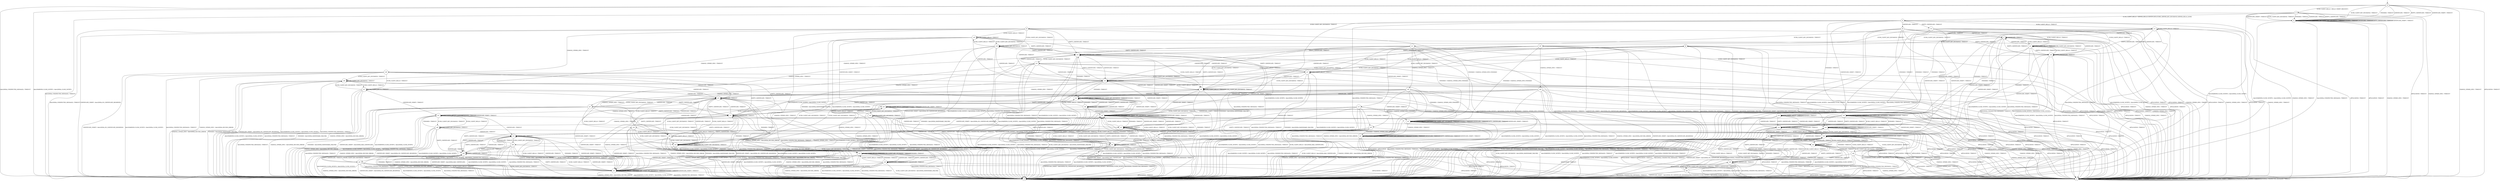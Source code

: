 digraph g {

	s0 [shape="circle" label="s0"];
	s1 [shape="circle" label="s1"];
	s2 [shape="circle" label="s2"];
	s3 [shape="circle" label="s3"];
	s4 [shape="circle" label="s4"];
	s5 [shape="circle" label="s5"];
	s6 [shape="circle" label="s6"];
	s7 [shape="circle" label="s7"];
	s8 [shape="circle" label="s8"];
	s9 [shape="circle" label="s9"];
	s10 [shape="circle" label="s10"];
	s11 [shape="circle" label="s11"];
	s12 [shape="circle" label="s12"];
	s13 [shape="circle" label="s13"];
	s14 [shape="circle" label="s14"];
	s15 [shape="circle" label="s15"];
	s16 [shape="circle" label="s16"];
	s17 [shape="circle" label="s17"];
	s18 [shape="circle" label="s18"];
	s19 [shape="circle" label="s19"];
	s20 [shape="circle" label="s20"];
	s21 [shape="circle" label="s21"];
	s22 [shape="circle" label="s22"];
	s23 [shape="circle" label="s23"];
	s24 [shape="circle" label="s24"];
	s25 [shape="circle" label="s25"];
	s26 [shape="circle" label="s26"];
	s27 [shape="circle" label="s27"];
	s28 [shape="circle" label="s28"];
	s29 [shape="circle" label="s29"];
	s30 [shape="circle" label="s30"];
	s31 [shape="circle" label="s31"];
	s32 [shape="circle" label="s32"];
	s33 [shape="circle" label="s33"];
	s34 [shape="circle" label="s34"];
	s35 [shape="circle" label="s35"];
	s36 [shape="circle" label="s36"];
	s37 [shape="circle" label="s37"];
	s38 [shape="circle" label="s38"];
	s39 [shape="circle" label="s39"];
	s40 [shape="circle" label="s40"];
	s41 [shape="circle" label="s41"];
	s42 [shape="circle" label="s42"];
	s43 [shape="circle" label="s43"];
	s44 [shape="circle" label="s44"];
	s45 [shape="circle" label="s45"];
	s46 [shape="circle" label="s46"];
	s47 [shape="circle" label="s47"];
	s48 [shape="circle" label="s48"];
	s49 [shape="circle" label="s49"];
	s50 [shape="circle" label="s50"];
	s51 [shape="circle" label="s51"];
	s52 [shape="circle" label="s52"];
	s53 [shape="circle" label="s53"];
	s54 [shape="circle" label="s54"];
	s55 [shape="circle" label="s55"];
	s56 [shape="circle" label="s56"];
	s57 [shape="circle" label="s57"];
	s58 [shape="circle" label="s58"];
	s59 [shape="circle" label="s59"];
	s60 [shape="circle" label="s60"];
	s61 [shape="circle" label="s61"];
	s62 [shape="circle" label="s62"];
	s63 [shape="circle" label="s63"];
	s64 [shape="circle" label="s64"];
	s65 [shape="circle" label="s65"];
	s0 -> s2 [label="ECDH_CLIENT_HELLO / HELLO_VERIFY_REQUEST+"];
	s0 -> s4 [label="ECDH_CLIENT_KEY_EXCHANGE / TIMEOUT"];
	s0 -> s1 [label="CHANGE_CIPHER_SPEC / TIMEOUT"];
	s0 -> s4 [label="FINISHED / TIMEOUT"];
	s0 -> s1 [label="APPLICATION / TIMEOUT"];
	s0 -> s4 [label="CERTIFICATE / TIMEOUT"];
	s0 -> s4 [label="EMPTY_CERTIFICATE / TIMEOUT"];
	s0 -> s4 [label="CERTIFICATE_VERIFY / TIMEOUT"];
	s0 -> s3 [label="Alert(WARNING,CLOSE_NOTIFY) / Alert(FATAL,CLOSE_NOTIFY)"];
	s0 -> s3 [label="Alert(FATAL,UNEXPECTED_MESSAGE) / TIMEOUT"];
	s1 -> s1 [label="ECDH_CLIENT_HELLO / TIMEOUT"];
	s1 -> s1 [label="ECDH_CLIENT_KEY_EXCHANGE / TIMEOUT"];
	s1 -> s1 [label="CHANGE_CIPHER_SPEC / TIMEOUT"];
	s1 -> s1 [label="FINISHED / TIMEOUT"];
	s1 -> s1 [label="APPLICATION / TIMEOUT"];
	s1 -> s1 [label="CERTIFICATE / TIMEOUT"];
	s1 -> s1 [label="EMPTY_CERTIFICATE / TIMEOUT"];
	s1 -> s1 [label="CERTIFICATE_VERIFY / TIMEOUT"];
	s1 -> s1 [label="Alert(WARNING,CLOSE_NOTIFY) / TIMEOUT"];
	s1 -> s1 [label="Alert(FATAL,UNEXPECTED_MESSAGE) / TIMEOUT"];
	s2 -> s5 [label="ECDH_CLIENT_HELLO / SERVER_HELLO,CERTIFICATE,ECDHE_SERVER_KEY_EXCHANGE,SERVER_HELLO_DONE"];
	s2 -> s4 [label="ECDH_CLIENT_KEY_EXCHANGE / TIMEOUT"];
	s2 -> s1 [label="CHANGE_CIPHER_SPEC / TIMEOUT"];
	s2 -> s4 [label="FINISHED / TIMEOUT"];
	s2 -> s1 [label="APPLICATION / TIMEOUT"];
	s2 -> s4 [label="CERTIFICATE / TIMEOUT"];
	s2 -> s4 [label="EMPTY_CERTIFICATE / TIMEOUT"];
	s2 -> s4 [label="CERTIFICATE_VERIFY / TIMEOUT"];
	s2 -> s3 [label="Alert(WARNING,CLOSE_NOTIFY) / Alert(FATAL,CLOSE_NOTIFY)"];
	s2 -> s3 [label="Alert(FATAL,UNEXPECTED_MESSAGE) / TIMEOUT"];
	s3 -> s3 [label="ECDH_CLIENT_HELLO / SOCKET_CLOSED"];
	s3 -> s3 [label="ECDH_CLIENT_KEY_EXCHANGE / SOCKET_CLOSED"];
	s3 -> s3 [label="CHANGE_CIPHER_SPEC / SOCKET_CLOSED"];
	s3 -> s3 [label="FINISHED / SOCKET_CLOSED"];
	s3 -> s3 [label="APPLICATION / SOCKET_CLOSED"];
	s3 -> s3 [label="CERTIFICATE / SOCKET_CLOSED"];
	s3 -> s3 [label="EMPTY_CERTIFICATE / SOCKET_CLOSED"];
	s3 -> s3 [label="CERTIFICATE_VERIFY / SOCKET_CLOSED"];
	s3 -> s3 [label="Alert(WARNING,CLOSE_NOTIFY) / SOCKET_CLOSED"];
	s3 -> s3 [label="Alert(FATAL,UNEXPECTED_MESSAGE) / SOCKET_CLOSED"];
	s4 -> s4 [label="ECDH_CLIENT_HELLO / TIMEOUT"];
	s4 -> s4 [label="ECDH_CLIENT_KEY_EXCHANGE / TIMEOUT"];
	s4 -> s1 [label="CHANGE_CIPHER_SPEC / TIMEOUT"];
	s4 -> s4 [label="FINISHED / TIMEOUT"];
	s4 -> s1 [label="APPLICATION / TIMEOUT"];
	s4 -> s4 [label="CERTIFICATE / TIMEOUT"];
	s4 -> s4 [label="EMPTY_CERTIFICATE / TIMEOUT"];
	s4 -> s4 [label="CERTIFICATE_VERIFY / TIMEOUT"];
	s4 -> s3 [label="Alert(WARNING,CLOSE_NOTIFY) / Alert(FATAL,CLOSE_NOTIFY)"];
	s4 -> s3 [label="Alert(FATAL,UNEXPECTED_MESSAGE) / TIMEOUT"];
	s5 -> s17 [label="ECDH_CLIENT_HELLO / TIMEOUT"];
	s5 -> s9 [label="ECDH_CLIENT_KEY_EXCHANGE / TIMEOUT"];
	s5 -> s1 [label="CHANGE_CIPHER_SPEC / TIMEOUT"];
	s5 -> s10 [label="FINISHED / TIMEOUT"];
	s5 -> s1 [label="APPLICATION / TIMEOUT"];
	s5 -> s6 [label="CERTIFICATE / TIMEOUT"];
	s5 -> s14 [label="EMPTY_CERTIFICATE / TIMEOUT"];
	s5 -> s43 [label="CERTIFICATE_VERIFY / TIMEOUT"];
	s5 -> s3 [label="Alert(WARNING,CLOSE_NOTIFY) / Alert(FATAL,CLOSE_NOTIFY)"];
	s5 -> s3 [label="Alert(FATAL,UNEXPECTED_MESSAGE) / TIMEOUT"];
	s6 -> s15 [label="ECDH_CLIENT_HELLO / TIMEOUT"];
	s6 -> s11 [label="ECDH_CLIENT_KEY_EXCHANGE / TIMEOUT"];
	s6 -> s1 [label="CHANGE_CIPHER_SPEC / TIMEOUT"];
	s6 -> s16 [label="FINISHED / TIMEOUT"];
	s6 -> s1 [label="APPLICATION / TIMEOUT"];
	s6 -> s7 [label="CERTIFICATE / TIMEOUT"];
	s6 -> s26 [label="EMPTY_CERTIFICATE / TIMEOUT"];
	s6 -> s53 [label="CERTIFICATE_VERIFY / TIMEOUT"];
	s6 -> s3 [label="Alert(WARNING,CLOSE_NOTIFY) / Alert(FATAL,CLOSE_NOTIFY)"];
	s6 -> s3 [label="Alert(FATAL,UNEXPECTED_MESSAGE) / TIMEOUT"];
	s7 -> s15 [label="ECDH_CLIENT_HELLO / TIMEOUT"];
	s7 -> s8 [label="ECDH_CLIENT_KEY_EXCHANGE / TIMEOUT"];
	s7 -> s1 [label="CHANGE_CIPHER_SPEC / TIMEOUT"];
	s7 -> s16 [label="FINISHED / TIMEOUT"];
	s7 -> s1 [label="APPLICATION / TIMEOUT"];
	s7 -> s7 [label="CERTIFICATE / TIMEOUT"];
	s7 -> s26 [label="EMPTY_CERTIFICATE / TIMEOUT"];
	s7 -> s53 [label="CERTIFICATE_VERIFY / TIMEOUT"];
	s7 -> s3 [label="Alert(WARNING,CLOSE_NOTIFY) / Alert(FATAL,CLOSE_NOTIFY)"];
	s7 -> s3 [label="Alert(FATAL,UNEXPECTED_MESSAGE) / TIMEOUT"];
	s8 -> s57 [label="ECDH_CLIENT_HELLO / TIMEOUT"];
	s8 -> s30 [label="ECDH_CLIENT_KEY_EXCHANGE / TIMEOUT"];
	s8 -> s47 [label="CHANGE_CIPHER_SPEC / TIMEOUT"];
	s8 -> s3 [label="FINISHED / Alert(FATAL,HANDSHAKE_FAILURE)"];
	s8 -> s1 [label="APPLICATION / TIMEOUT"];
	s8 -> s24 [label="CERTIFICATE / TIMEOUT"];
	s8 -> s20 [label="EMPTY_CERTIFICATE / TIMEOUT"];
	s8 -> s3 [label="CERTIFICATE_VERIFY / Alert(FATAL,BAD_CERTIFICATE)"];
	s8 -> s3 [label="Alert(WARNING,CLOSE_NOTIFY) / Alert(FATAL,CLOSE_NOTIFY)"];
	s8 -> s3 [label="Alert(FATAL,UNEXPECTED_MESSAGE) / TIMEOUT"];
	s9 -> s18 [label="ECDH_CLIENT_HELLO / TIMEOUT"];
	s9 -> s19 [label="ECDH_CLIENT_KEY_EXCHANGE / TIMEOUT"];
	s9 -> s58 [label="CHANGE_CIPHER_SPEC / TIMEOUT"];
	s9 -> s13 [label="FINISHED / CHANGE_CIPHER_SPEC,FINISHED"];
	s9 -> s1 [label="APPLICATION / TIMEOUT"];
	s9 -> s24 [label="CERTIFICATE / TIMEOUT"];
	s9 -> s20 [label="EMPTY_CERTIFICATE / TIMEOUT"];
	s9 -> s3 [label="CERTIFICATE_VERIFY / Alert(FATAL,NO_CERTIFICATE_RESERVED)"];
	s9 -> s3 [label="Alert(WARNING,CLOSE_NOTIFY) / Alert(FATAL,CLOSE_NOTIFY)"];
	s9 -> s3 [label="Alert(FATAL,UNEXPECTED_MESSAGE) / TIMEOUT"];
	s10 -> s10 [label="ECDH_CLIENT_HELLO / TIMEOUT"];
	s10 -> s3 [label="ECDH_CLIENT_KEY_EXCHANGE / Alert(FATAL,HANDSHAKE_FAILURE)"];
	s10 -> s1 [label="CHANGE_CIPHER_SPEC / TIMEOUT"];
	s10 -> s10 [label="FINISHED / TIMEOUT"];
	s10 -> s1 [label="APPLICATION / TIMEOUT"];
	s10 -> s54 [label="CERTIFICATE / TIMEOUT"];
	s10 -> s54 [label="EMPTY_CERTIFICATE / TIMEOUT"];
	s10 -> s43 [label="CERTIFICATE_VERIFY / TIMEOUT"];
	s10 -> s3 [label="Alert(WARNING,CLOSE_NOTIFY) / Alert(FATAL,CLOSE_NOTIFY)"];
	s10 -> s3 [label="Alert(FATAL,UNEXPECTED_MESSAGE) / TIMEOUT"];
	s11 -> s57 [label="ECDH_CLIENT_HELLO / TIMEOUT"];
	s11 -> s30 [label="ECDH_CLIENT_KEY_EXCHANGE / TIMEOUT"];
	s11 -> s36 [label="CHANGE_CIPHER_SPEC / TIMEOUT"];
	s11 -> s13 [label="FINISHED / CHANGE_CIPHER_SPEC,FINISHED"];
	s11 -> s1 [label="APPLICATION / TIMEOUT"];
	s11 -> s24 [label="CERTIFICATE / TIMEOUT"];
	s11 -> s20 [label="EMPTY_CERTIFICATE / TIMEOUT"];
	s11 -> s12 [label="CERTIFICATE_VERIFY / TIMEOUT"];
	s11 -> s3 [label="Alert(WARNING,CLOSE_NOTIFY) / Alert(FATAL,CLOSE_NOTIFY)"];
	s11 -> s3 [label="Alert(FATAL,UNEXPECTED_MESSAGE) / TIMEOUT"];
	s12 -> s3 [label="ECDH_CLIENT_HELLO / Alert(FATAL,BAD_CERTIFICATE)"];
	s12 -> s35 [label="ECDH_CLIENT_KEY_EXCHANGE / TIMEOUT"];
	s12 -> s50 [label="CHANGE_CIPHER_SPEC / TIMEOUT"];
	s12 -> s13 [label="FINISHED / CHANGE_CIPHER_SPEC,FINISHED"];
	s12 -> s1 [label="APPLICATION / TIMEOUT"];
	s12 -> s21 [label="CERTIFICATE / TIMEOUT"];
	s12 -> s41 [label="EMPTY_CERTIFICATE / TIMEOUT"];
	s12 -> s35 [label="CERTIFICATE_VERIFY / TIMEOUT"];
	s12 -> s3 [label="Alert(WARNING,CLOSE_NOTIFY) / Alert(FATAL,CLOSE_NOTIFY)"];
	s12 -> s3 [label="Alert(FATAL,UNEXPECTED_MESSAGE) / TIMEOUT"];
	s13 -> s13 [label="ECDH_CLIENT_HELLO / TIMEOUT"];
	s13 -> s13 [label="ECDH_CLIENT_KEY_EXCHANGE / TIMEOUT"];
	s13 -> s42 [label="CHANGE_CIPHER_SPEC / TIMEOUT"];
	s13 -> s13 [label="FINISHED / TIMEOUT"];
	s13 -> s3 [label="APPLICATION / APPLICATION"];
	s13 -> s13 [label="CERTIFICATE / TIMEOUT"];
	s13 -> s13 [label="EMPTY_CERTIFICATE / TIMEOUT"];
	s13 -> s13 [label="CERTIFICATE_VERIFY / TIMEOUT"];
	s13 -> s3 [label="Alert(WARNING,CLOSE_NOTIFY) / Alert(FATAL,CLOSE_NOTIFY)"];
	s13 -> s3 [label="Alert(FATAL,UNEXPECTED_MESSAGE) / TIMEOUT"];
	s14 -> s15 [label="ECDH_CLIENT_HELLO / TIMEOUT"];
	s14 -> s63 [label="ECDH_CLIENT_KEY_EXCHANGE / TIMEOUT"];
	s14 -> s1 [label="CHANGE_CIPHER_SPEC / TIMEOUT"];
	s14 -> s16 [label="FINISHED / TIMEOUT"];
	s14 -> s1 [label="APPLICATION / TIMEOUT"];
	s14 -> s7 [label="CERTIFICATE / TIMEOUT"];
	s14 -> s26 [label="EMPTY_CERTIFICATE / TIMEOUT"];
	s14 -> s53 [label="CERTIFICATE_VERIFY / TIMEOUT"];
	s14 -> s3 [label="Alert(WARNING,CLOSE_NOTIFY) / Alert(FATAL,CLOSE_NOTIFY)"];
	s14 -> s3 [label="Alert(FATAL,UNEXPECTED_MESSAGE) / TIMEOUT"];
	s15 -> s15 [label="ECDH_CLIENT_HELLO / TIMEOUT"];
	s15 -> s15 [label="ECDH_CLIENT_KEY_EXCHANGE / TIMEOUT"];
	s15 -> s1 [label="CHANGE_CIPHER_SPEC / TIMEOUT"];
	s15 -> s16 [label="FINISHED / TIMEOUT"];
	s15 -> s1 [label="APPLICATION / TIMEOUT"];
	s15 -> s7 [label="CERTIFICATE / TIMEOUT"];
	s15 -> s26 [label="EMPTY_CERTIFICATE / TIMEOUT"];
	s15 -> s53 [label="CERTIFICATE_VERIFY / TIMEOUT"];
	s15 -> s3 [label="Alert(WARNING,CLOSE_NOTIFY) / Alert(FATAL,CLOSE_NOTIFY)"];
	s15 -> s3 [label="Alert(FATAL,UNEXPECTED_MESSAGE) / TIMEOUT"];
	s16 -> s16 [label="ECDH_CLIENT_HELLO / TIMEOUT"];
	s16 -> s16 [label="ECDH_CLIENT_KEY_EXCHANGE / TIMEOUT"];
	s16 -> s1 [label="CHANGE_CIPHER_SPEC / TIMEOUT"];
	s16 -> s16 [label="FINISHED / TIMEOUT"];
	s16 -> s1 [label="APPLICATION / TIMEOUT"];
	s16 -> s54 [label="CERTIFICATE / TIMEOUT"];
	s16 -> s54 [label="EMPTY_CERTIFICATE / TIMEOUT"];
	s16 -> s53 [label="CERTIFICATE_VERIFY / TIMEOUT"];
	s16 -> s3 [label="Alert(WARNING,CLOSE_NOTIFY) / Alert(FATAL,CLOSE_NOTIFY)"];
	s16 -> s3 [label="Alert(FATAL,UNEXPECTED_MESSAGE) / TIMEOUT"];
	s17 -> s17 [label="ECDH_CLIENT_HELLO / TIMEOUT"];
	s17 -> s19 [label="ECDH_CLIENT_KEY_EXCHANGE / TIMEOUT"];
	s17 -> s1 [label="CHANGE_CIPHER_SPEC / TIMEOUT"];
	s17 -> s10 [label="FINISHED / TIMEOUT"];
	s17 -> s1 [label="APPLICATION / TIMEOUT"];
	s17 -> s7 [label="CERTIFICATE / TIMEOUT"];
	s17 -> s26 [label="EMPTY_CERTIFICATE / TIMEOUT"];
	s17 -> s43 [label="CERTIFICATE_VERIFY / TIMEOUT"];
	s17 -> s3 [label="Alert(WARNING,CLOSE_NOTIFY) / Alert(FATAL,CLOSE_NOTIFY)"];
	s17 -> s3 [label="Alert(FATAL,UNEXPECTED_MESSAGE) / TIMEOUT"];
	s18 -> s18 [label="ECDH_CLIENT_HELLO / TIMEOUT"];
	s18 -> s19 [label="ECDH_CLIENT_KEY_EXCHANGE / TIMEOUT"];
	s18 -> s37 [label="CHANGE_CIPHER_SPEC / TIMEOUT"];
	s18 -> s3 [label="FINISHED / Alert(FATAL,HANDSHAKE_FAILURE)"];
	s18 -> s1 [label="APPLICATION / TIMEOUT"];
	s18 -> s24 [label="CERTIFICATE / TIMEOUT"];
	s18 -> s20 [label="EMPTY_CERTIFICATE / TIMEOUT"];
	s18 -> s33 [label="CERTIFICATE_VERIFY / TIMEOUT"];
	s18 -> s3 [label="Alert(WARNING,CLOSE_NOTIFY) / Alert(FATAL,CLOSE_NOTIFY)"];
	s18 -> s3 [label="Alert(FATAL,UNEXPECTED_MESSAGE) / TIMEOUT"];
	s19 -> s18 [label="ECDH_CLIENT_HELLO / TIMEOUT"];
	s19 -> s19 [label="ECDH_CLIENT_KEY_EXCHANGE / TIMEOUT"];
	s19 -> s40 [label="CHANGE_CIPHER_SPEC / TIMEOUT"];
	s19 -> s3 [label="FINISHED / Alert(FATAL,HANDSHAKE_FAILURE)"];
	s19 -> s1 [label="APPLICATION / TIMEOUT"];
	s19 -> s24 [label="CERTIFICATE / TIMEOUT"];
	s19 -> s20 [label="EMPTY_CERTIFICATE / TIMEOUT"];
	s19 -> s3 [label="CERTIFICATE_VERIFY / Alert(FATAL,NO_CERTIFICATE_RESERVED)"];
	s19 -> s3 [label="Alert(WARNING,CLOSE_NOTIFY) / Alert(FATAL,CLOSE_NOTIFY)"];
	s19 -> s3 [label="Alert(FATAL,UNEXPECTED_MESSAGE) / TIMEOUT"];
	s20 -> s30 [label="ECDH_CLIENT_HELLO / TIMEOUT"];
	s20 -> s55 [label="ECDH_CLIENT_KEY_EXCHANGE / TIMEOUT"];
	s20 -> s27 [label="CHANGE_CIPHER_SPEC / TIMEOUT"];
	s20 -> s31 [label="FINISHED / TIMEOUT"];
	s20 -> s1 [label="APPLICATION / TIMEOUT"];
	s20 -> s24 [label="CERTIFICATE / TIMEOUT"];
	s20 -> s20 [label="EMPTY_CERTIFICATE / TIMEOUT"];
	s20 -> s35 [label="CERTIFICATE_VERIFY / TIMEOUT"];
	s20 -> s3 [label="Alert(WARNING,CLOSE_NOTIFY) / Alert(FATAL,CLOSE_NOTIFY)"];
	s20 -> s3 [label="Alert(FATAL,UNEXPECTED_MESSAGE) / TIMEOUT"];
	s21 -> s35 [label="ECDH_CLIENT_HELLO / TIMEOUT"];
	s21 -> s23 [label="ECDH_CLIENT_KEY_EXCHANGE / TIMEOUT"];
	s21 -> s22 [label="CHANGE_CIPHER_SPEC / TIMEOUT"];
	s21 -> s35 [label="FINISHED / TIMEOUT"];
	s21 -> s1 [label="APPLICATION / TIMEOUT"];
	s21 -> s21 [label="CERTIFICATE / TIMEOUT"];
	s21 -> s41 [label="EMPTY_CERTIFICATE / TIMEOUT"];
	s21 -> s35 [label="CERTIFICATE_VERIFY / TIMEOUT"];
	s21 -> s3 [label="Alert(WARNING,CLOSE_NOTIFY) / Alert(FATAL,CLOSE_NOTIFY)"];
	s21 -> s3 [label="Alert(FATAL,UNEXPECTED_MESSAGE) / TIMEOUT"];
	s22 -> s51 [label="ECDH_CLIENT_HELLO / TIMEOUT"];
	s22 -> s49 [label="ECDH_CLIENT_KEY_EXCHANGE / TIMEOUT"];
	s22 -> s3 [label="CHANGE_CIPHER_SPEC / Alert(FATAL,DECODE_ERROR)"];
	s22 -> s51 [label="FINISHED / TIMEOUT"];
	s22 -> s1 [label="APPLICATION / TIMEOUT"];
	s22 -> s22 [label="CERTIFICATE / TIMEOUT"];
	s22 -> s60 [label="EMPTY_CERTIFICATE / TIMEOUT"];
	s22 -> s51 [label="CERTIFICATE_VERIFY / TIMEOUT"];
	s22 -> s3 [label="Alert(WARNING,CLOSE_NOTIFY) / Alert(FATAL,CLOSE_NOTIFY)"];
	s22 -> s3 [label="Alert(FATAL,UNEXPECTED_MESSAGE) / TIMEOUT"];
	s23 -> s35 [label="ECDH_CLIENT_HELLO / TIMEOUT"];
	s23 -> s35 [label="ECDH_CLIENT_KEY_EXCHANGE / TIMEOUT"];
	s23 -> s49 [label="CHANGE_CIPHER_SPEC / TIMEOUT"];
	s23 -> s35 [label="FINISHED / TIMEOUT"];
	s23 -> s1 [label="APPLICATION / TIMEOUT"];
	s23 -> s21 [label="CERTIFICATE / TIMEOUT"];
	s23 -> s41 [label="EMPTY_CERTIFICATE / TIMEOUT"];
	s23 -> s3 [label="CERTIFICATE_VERIFY / Alert(FATAL,BAD_CERTIFICATE)"];
	s23 -> s3 [label="Alert(WARNING,CLOSE_NOTIFY) / Alert(FATAL,CLOSE_NOTIFY)"];
	s23 -> s3 [label="Alert(FATAL,UNEXPECTED_MESSAGE) / TIMEOUT"];
	s24 -> s30 [label="ECDH_CLIENT_HELLO / TIMEOUT"];
	s24 -> s8 [label="ECDH_CLIENT_KEY_EXCHANGE / TIMEOUT"];
	s24 -> s25 [label="CHANGE_CIPHER_SPEC / TIMEOUT"];
	s24 -> s31 [label="FINISHED / TIMEOUT"];
	s24 -> s1 [label="APPLICATION / TIMEOUT"];
	s24 -> s24 [label="CERTIFICATE / TIMEOUT"];
	s24 -> s20 [label="EMPTY_CERTIFICATE / TIMEOUT"];
	s24 -> s35 [label="CERTIFICATE_VERIFY / TIMEOUT"];
	s24 -> s3 [label="Alert(WARNING,CLOSE_NOTIFY) / Alert(FATAL,CLOSE_NOTIFY)"];
	s24 -> s3 [label="Alert(FATAL,UNEXPECTED_MESSAGE) / TIMEOUT"];
	s25 -> s28 [label="ECDH_CLIENT_HELLO / TIMEOUT"];
	s25 -> s47 [label="ECDH_CLIENT_KEY_EXCHANGE / TIMEOUT"];
	s25 -> s3 [label="CHANGE_CIPHER_SPEC / Alert(FATAL,DECODE_ERROR)"];
	s25 -> s32 [label="FINISHED / TIMEOUT"];
	s25 -> s1 [label="APPLICATION / TIMEOUT"];
	s25 -> s25 [label="CERTIFICATE / TIMEOUT"];
	s25 -> s27 [label="EMPTY_CERTIFICATE / TIMEOUT"];
	s25 -> s51 [label="CERTIFICATE_VERIFY / TIMEOUT"];
	s25 -> s3 [label="Alert(WARNING,CLOSE_NOTIFY) / Alert(FATAL,CLOSE_NOTIFY)"];
	s25 -> s3 [label="Alert(FATAL,UNEXPECTED_MESSAGE) / TIMEOUT"];
	s26 -> s15 [label="ECDH_CLIENT_HELLO / TIMEOUT"];
	s26 -> s55 [label="ECDH_CLIENT_KEY_EXCHANGE / TIMEOUT"];
	s26 -> s1 [label="CHANGE_CIPHER_SPEC / TIMEOUT"];
	s26 -> s16 [label="FINISHED / TIMEOUT"];
	s26 -> s1 [label="APPLICATION / TIMEOUT"];
	s26 -> s7 [label="CERTIFICATE / TIMEOUT"];
	s26 -> s26 [label="EMPTY_CERTIFICATE / TIMEOUT"];
	s26 -> s53 [label="CERTIFICATE_VERIFY / TIMEOUT"];
	s26 -> s3 [label="Alert(WARNING,CLOSE_NOTIFY) / Alert(FATAL,CLOSE_NOTIFY)"];
	s26 -> s3 [label="Alert(FATAL,UNEXPECTED_MESSAGE) / TIMEOUT"];
	s27 -> s28 [label="ECDH_CLIENT_HELLO / TIMEOUT"];
	s27 -> s29 [label="ECDH_CLIENT_KEY_EXCHANGE / TIMEOUT"];
	s27 -> s3 [label="CHANGE_CIPHER_SPEC / Alert(FATAL,DECODE_ERROR)"];
	s27 -> s32 [label="FINISHED / TIMEOUT"];
	s27 -> s1 [label="APPLICATION / TIMEOUT"];
	s27 -> s25 [label="CERTIFICATE / TIMEOUT"];
	s27 -> s27 [label="EMPTY_CERTIFICATE / TIMEOUT"];
	s27 -> s51 [label="CERTIFICATE_VERIFY / TIMEOUT"];
	s27 -> s3 [label="Alert(WARNING,CLOSE_NOTIFY) / Alert(FATAL,CLOSE_NOTIFY)"];
	s27 -> s3 [label="Alert(FATAL,UNEXPECTED_MESSAGE) / TIMEOUT"];
	s28 -> s28 [label="ECDH_CLIENT_HELLO / TIMEOUT"];
	s28 -> s28 [label="ECDH_CLIENT_KEY_EXCHANGE / TIMEOUT"];
	s28 -> s3 [label="CHANGE_CIPHER_SPEC / Alert(FATAL,DECODE_ERROR)"];
	s28 -> s32 [label="FINISHED / TIMEOUT"];
	s28 -> s1 [label="APPLICATION / TIMEOUT"];
	s28 -> s25 [label="CERTIFICATE / TIMEOUT"];
	s28 -> s27 [label="EMPTY_CERTIFICATE / TIMEOUT"];
	s28 -> s51 [label="CERTIFICATE_VERIFY / TIMEOUT"];
	s28 -> s3 [label="Alert(WARNING,CLOSE_NOTIFY) / Alert(FATAL,CLOSE_NOTIFY)"];
	s28 -> s3 [label="Alert(FATAL,UNEXPECTED_MESSAGE) / TIMEOUT"];
	s29 -> s62 [label="ECDH_CLIENT_HELLO / TIMEOUT"];
	s29 -> s28 [label="ECDH_CLIENT_KEY_EXCHANGE / TIMEOUT"];
	s29 -> s3 [label="CHANGE_CIPHER_SPEC / Alert(FATAL,DECODE_ERROR)"];
	s29 -> s3 [label="FINISHED / Alert(FATAL,HANDSHAKE_FAILURE)"];
	s29 -> s1 [label="APPLICATION / TIMEOUT"];
	s29 -> s25 [label="CERTIFICATE / TIMEOUT"];
	s29 -> s27 [label="EMPTY_CERTIFICATE / TIMEOUT"];
	s29 -> s3 [label="CERTIFICATE_VERIFY / Alert(FATAL,NO_CERTIFICATE_RESERVED)"];
	s29 -> s3 [label="Alert(WARNING,CLOSE_NOTIFY) / Alert(FATAL,CLOSE_NOTIFY)"];
	s29 -> s3 [label="Alert(FATAL,UNEXPECTED_MESSAGE) / TIMEOUT"];
	s30 -> s30 [label="ECDH_CLIENT_HELLO / TIMEOUT"];
	s30 -> s30 [label="ECDH_CLIENT_KEY_EXCHANGE / TIMEOUT"];
	s30 -> s28 [label="CHANGE_CIPHER_SPEC / TIMEOUT"];
	s30 -> s31 [label="FINISHED / TIMEOUT"];
	s30 -> s1 [label="APPLICATION / TIMEOUT"];
	s30 -> s24 [label="CERTIFICATE / TIMEOUT"];
	s30 -> s20 [label="EMPTY_CERTIFICATE / TIMEOUT"];
	s30 -> s35 [label="CERTIFICATE_VERIFY / TIMEOUT"];
	s30 -> s3 [label="Alert(WARNING,CLOSE_NOTIFY) / Alert(FATAL,CLOSE_NOTIFY)"];
	s30 -> s3 [label="Alert(FATAL,UNEXPECTED_MESSAGE) / TIMEOUT"];
	s31 -> s31 [label="ECDH_CLIENT_HELLO / TIMEOUT"];
	s31 -> s31 [label="ECDH_CLIENT_KEY_EXCHANGE / TIMEOUT"];
	s31 -> s32 [label="CHANGE_CIPHER_SPEC / TIMEOUT"];
	s31 -> s31 [label="FINISHED / TIMEOUT"];
	s31 -> s1 [label="APPLICATION / TIMEOUT"];
	s31 -> s38 [label="CERTIFICATE / TIMEOUT"];
	s31 -> s38 [label="EMPTY_CERTIFICATE / TIMEOUT"];
	s31 -> s35 [label="CERTIFICATE_VERIFY / TIMEOUT"];
	s31 -> s3 [label="Alert(WARNING,CLOSE_NOTIFY) / Alert(FATAL,CLOSE_NOTIFY)"];
	s31 -> s3 [label="Alert(FATAL,UNEXPECTED_MESSAGE) / TIMEOUT"];
	s32 -> s32 [label="ECDH_CLIENT_HELLO / TIMEOUT"];
	s32 -> s32 [label="ECDH_CLIENT_KEY_EXCHANGE / TIMEOUT"];
	s32 -> s3 [label="CHANGE_CIPHER_SPEC / Alert(FATAL,DECODE_ERROR)"];
	s32 -> s32 [label="FINISHED / TIMEOUT"];
	s32 -> s1 [label="APPLICATION / TIMEOUT"];
	s32 -> s39 [label="CERTIFICATE / TIMEOUT"];
	s32 -> s39 [label="EMPTY_CERTIFICATE / TIMEOUT"];
	s32 -> s51 [label="CERTIFICATE_VERIFY / TIMEOUT"];
	s32 -> s3 [label="Alert(WARNING,CLOSE_NOTIFY) / Alert(FATAL,CLOSE_NOTIFY)"];
	s32 -> s3 [label="Alert(FATAL,UNEXPECTED_MESSAGE) / TIMEOUT"];
	s33 -> s33 [label="ECDH_CLIENT_HELLO / TIMEOUT"];
	s33 -> s34 [label="ECDH_CLIENT_KEY_EXCHANGE / TIMEOUT"];
	s33 -> s52 [label="CHANGE_CIPHER_SPEC / TIMEOUT"];
	s33 -> s33 [label="FINISHED / TIMEOUT"];
	s33 -> s1 [label="APPLICATION / TIMEOUT"];
	s33 -> s21 [label="CERTIFICATE / TIMEOUT"];
	s33 -> s41 [label="EMPTY_CERTIFICATE / TIMEOUT"];
	s33 -> s33 [label="CERTIFICATE_VERIFY / TIMEOUT"];
	s33 -> s3 [label="Alert(WARNING,CLOSE_NOTIFY) / Alert(FATAL,CLOSE_NOTIFY)"];
	s33 -> s3 [label="Alert(FATAL,UNEXPECTED_MESSAGE) / TIMEOUT"];
	s34 -> s33 [label="ECDH_CLIENT_HELLO / TIMEOUT"];
	s34 -> s34 [label="ECDH_CLIENT_KEY_EXCHANGE / TIMEOUT"];
	s34 -> s48 [label="CHANGE_CIPHER_SPEC / TIMEOUT"];
	s34 -> s33 [label="FINISHED / TIMEOUT"];
	s34 -> s1 [label="APPLICATION / TIMEOUT"];
	s34 -> s21 [label="CERTIFICATE / TIMEOUT"];
	s34 -> s41 [label="EMPTY_CERTIFICATE / TIMEOUT"];
	s34 -> s3 [label="CERTIFICATE_VERIFY / Alert(FATAL,NO_CERTIFICATE_RESERVED)"];
	s34 -> s3 [label="Alert(WARNING,CLOSE_NOTIFY) / Alert(FATAL,CLOSE_NOTIFY)"];
	s34 -> s3 [label="Alert(FATAL,UNEXPECTED_MESSAGE) / TIMEOUT"];
	s35 -> s35 [label="ECDH_CLIENT_HELLO / TIMEOUT"];
	s35 -> s35 [label="ECDH_CLIENT_KEY_EXCHANGE / TIMEOUT"];
	s35 -> s51 [label="CHANGE_CIPHER_SPEC / TIMEOUT"];
	s35 -> s35 [label="FINISHED / TIMEOUT"];
	s35 -> s1 [label="APPLICATION / TIMEOUT"];
	s35 -> s21 [label="CERTIFICATE / TIMEOUT"];
	s35 -> s41 [label="EMPTY_CERTIFICATE / TIMEOUT"];
	s35 -> s35 [label="CERTIFICATE_VERIFY / TIMEOUT"];
	s35 -> s3 [label="Alert(WARNING,CLOSE_NOTIFY) / Alert(FATAL,CLOSE_NOTIFY)"];
	s35 -> s3 [label="Alert(FATAL,UNEXPECTED_MESSAGE) / TIMEOUT"];
	s36 -> s62 [label="ECDH_CLIENT_HELLO / TIMEOUT"];
	s36 -> s28 [label="ECDH_CLIENT_KEY_EXCHANGE / TIMEOUT"];
	s36 -> s3 [label="CHANGE_CIPHER_SPEC / Alert(FATAL,DECODE_ERROR)"];
	s36 -> s42 [label="FINISHED / CHANGE_CIPHER_SPEC,FINISHED"];
	s36 -> s1 [label="APPLICATION / TIMEOUT"];
	s36 -> s25 [label="CERTIFICATE / TIMEOUT"];
	s36 -> s27 [label="EMPTY_CERTIFICATE / TIMEOUT"];
	s36 -> s50 [label="CERTIFICATE_VERIFY / TIMEOUT"];
	s36 -> s3 [label="Alert(WARNING,CLOSE_NOTIFY) / Alert(FATAL,CLOSE_NOTIFY)"];
	s36 -> s3 [label="Alert(FATAL,UNEXPECTED_MESSAGE) / TIMEOUT"];
	s37 -> s37 [label="ECDH_CLIENT_HELLO / TIMEOUT"];
	s37 -> s40 [label="ECDH_CLIENT_KEY_EXCHANGE / TIMEOUT"];
	s37 -> s3 [label="CHANGE_CIPHER_SPEC / Alert(FATAL,DECODE_ERROR)"];
	s37 -> s3 [label="FINISHED / Alert(FATAL,HANDSHAKE_FAILURE)"];
	s37 -> s1 [label="APPLICATION / TIMEOUT"];
	s37 -> s25 [label="CERTIFICATE / TIMEOUT"];
	s37 -> s27 [label="EMPTY_CERTIFICATE / TIMEOUT"];
	s37 -> s52 [label="CERTIFICATE_VERIFY / TIMEOUT"];
	s37 -> s3 [label="Alert(WARNING,CLOSE_NOTIFY) / Alert(FATAL,CLOSE_NOTIFY)"];
	s37 -> s3 [label="Alert(FATAL,UNEXPECTED_MESSAGE) / TIMEOUT"];
	s38 -> s31 [label="ECDH_CLIENT_HELLO / TIMEOUT"];
	s38 -> s3 [label="ECDH_CLIENT_KEY_EXCHANGE / Alert(FATAL,HANDSHAKE_FAILURE)"];
	s38 -> s39 [label="CHANGE_CIPHER_SPEC / TIMEOUT"];
	s38 -> s31 [label="FINISHED / TIMEOUT"];
	s38 -> s1 [label="APPLICATION / TIMEOUT"];
	s38 -> s38 [label="CERTIFICATE / TIMEOUT"];
	s38 -> s38 [label="EMPTY_CERTIFICATE / TIMEOUT"];
	s38 -> s35 [label="CERTIFICATE_VERIFY / TIMEOUT"];
	s38 -> s3 [label="Alert(WARNING,CLOSE_NOTIFY) / Alert(FATAL,CLOSE_NOTIFY)"];
	s38 -> s3 [label="Alert(FATAL,UNEXPECTED_MESSAGE) / TIMEOUT"];
	s39 -> s32 [label="ECDH_CLIENT_HELLO / TIMEOUT"];
	s39 -> s3 [label="ECDH_CLIENT_KEY_EXCHANGE / Alert(FATAL,HANDSHAKE_FAILURE)"];
	s39 -> s3 [label="CHANGE_CIPHER_SPEC / Alert(FATAL,DECODE_ERROR)"];
	s39 -> s32 [label="FINISHED / TIMEOUT"];
	s39 -> s1 [label="APPLICATION / TIMEOUT"];
	s39 -> s39 [label="CERTIFICATE / TIMEOUT"];
	s39 -> s39 [label="EMPTY_CERTIFICATE / TIMEOUT"];
	s39 -> s51 [label="CERTIFICATE_VERIFY / TIMEOUT"];
	s39 -> s3 [label="Alert(WARNING,CLOSE_NOTIFY) / Alert(FATAL,CLOSE_NOTIFY)"];
	s39 -> s3 [label="Alert(FATAL,UNEXPECTED_MESSAGE) / TIMEOUT"];
	s40 -> s37 [label="ECDH_CLIENT_HELLO / TIMEOUT"];
	s40 -> s40 [label="ECDH_CLIENT_KEY_EXCHANGE / TIMEOUT"];
	s40 -> s3 [label="CHANGE_CIPHER_SPEC / Alert(FATAL,DECODE_ERROR)"];
	s40 -> s3 [label="FINISHED / Alert(FATAL,HANDSHAKE_FAILURE)"];
	s40 -> s1 [label="APPLICATION / TIMEOUT"];
	s40 -> s25 [label="CERTIFICATE / TIMEOUT"];
	s40 -> s27 [label="EMPTY_CERTIFICATE / TIMEOUT"];
	s40 -> s3 [label="CERTIFICATE_VERIFY / Alert(FATAL,NO_CERTIFICATE_RESERVED)"];
	s40 -> s3 [label="Alert(WARNING,CLOSE_NOTIFY) / Alert(FATAL,CLOSE_NOTIFY)"];
	s40 -> s3 [label="Alert(FATAL,UNEXPECTED_MESSAGE) / TIMEOUT"];
	s41 -> s35 [label="ECDH_CLIENT_HELLO / TIMEOUT"];
	s41 -> s59 [label="ECDH_CLIENT_KEY_EXCHANGE / TIMEOUT"];
	s41 -> s60 [label="CHANGE_CIPHER_SPEC / TIMEOUT"];
	s41 -> s35 [label="FINISHED / TIMEOUT"];
	s41 -> s1 [label="APPLICATION / TIMEOUT"];
	s41 -> s21 [label="CERTIFICATE / TIMEOUT"];
	s41 -> s41 [label="EMPTY_CERTIFICATE / TIMEOUT"];
	s41 -> s35 [label="CERTIFICATE_VERIFY / TIMEOUT"];
	s41 -> s3 [label="Alert(WARNING,CLOSE_NOTIFY) / Alert(FATAL,CLOSE_NOTIFY)"];
	s41 -> s3 [label="Alert(FATAL,UNEXPECTED_MESSAGE) / TIMEOUT"];
	s42 -> s42 [label="ECDH_CLIENT_HELLO / TIMEOUT"];
	s42 -> s42 [label="ECDH_CLIENT_KEY_EXCHANGE / TIMEOUT"];
	s42 -> s3 [label="CHANGE_CIPHER_SPEC / Alert(FATAL,DECODE_ERROR)"];
	s42 -> s42 [label="FINISHED / TIMEOUT"];
	s42 -> s3 [label="APPLICATION / APPLICATION"];
	s42 -> s42 [label="CERTIFICATE / TIMEOUT"];
	s42 -> s42 [label="EMPTY_CERTIFICATE / TIMEOUT"];
	s42 -> s42 [label="CERTIFICATE_VERIFY / TIMEOUT"];
	s42 -> s3 [label="Alert(WARNING,CLOSE_NOTIFY) / Alert(FATAL,CLOSE_NOTIFY)"];
	s42 -> s3 [label="Alert(FATAL,UNEXPECTED_MESSAGE) / TIMEOUT"];
	s43 -> s43 [label="ECDH_CLIENT_HELLO / TIMEOUT"];
	s43 -> s44 [label="ECDH_CLIENT_KEY_EXCHANGE / TIMEOUT"];
	s43 -> s1 [label="CHANGE_CIPHER_SPEC / TIMEOUT"];
	s43 -> s43 [label="FINISHED / TIMEOUT"];
	s43 -> s1 [label="APPLICATION / TIMEOUT"];
	s43 -> s45 [label="CERTIFICATE / TIMEOUT"];
	s43 -> s56 [label="EMPTY_CERTIFICATE / TIMEOUT"];
	s43 -> s43 [label="CERTIFICATE_VERIFY / TIMEOUT"];
	s43 -> s3 [label="Alert(WARNING,CLOSE_NOTIFY) / Alert(FATAL,CLOSE_NOTIFY)"];
	s43 -> s3 [label="Alert(FATAL,UNEXPECTED_MESSAGE) / TIMEOUT"];
	s44 -> s43 [label="ECDH_CLIENT_HELLO / TIMEOUT"];
	s44 -> s44 [label="ECDH_CLIENT_KEY_EXCHANGE / TIMEOUT"];
	s44 -> s1 [label="CHANGE_CIPHER_SPEC / TIMEOUT"];
	s44 -> s43 [label="FINISHED / TIMEOUT"];
	s44 -> s1 [label="APPLICATION / TIMEOUT"];
	s44 -> s45 [label="CERTIFICATE / TIMEOUT"];
	s44 -> s56 [label="EMPTY_CERTIFICATE / TIMEOUT"];
	s44 -> s3 [label="CERTIFICATE_VERIFY / Alert(FATAL,NO_CERTIFICATE_RESERVED)"];
	s44 -> s3 [label="Alert(WARNING,CLOSE_NOTIFY) / Alert(FATAL,CLOSE_NOTIFY)"];
	s44 -> s3 [label="Alert(FATAL,UNEXPECTED_MESSAGE) / TIMEOUT"];
	s45 -> s53 [label="ECDH_CLIENT_HELLO / TIMEOUT"];
	s45 -> s46 [label="ECDH_CLIENT_KEY_EXCHANGE / TIMEOUT"];
	s45 -> s1 [label="CHANGE_CIPHER_SPEC / TIMEOUT"];
	s45 -> s53 [label="FINISHED / TIMEOUT"];
	s45 -> s1 [label="APPLICATION / TIMEOUT"];
	s45 -> s45 [label="CERTIFICATE / TIMEOUT"];
	s45 -> s56 [label="EMPTY_CERTIFICATE / TIMEOUT"];
	s45 -> s53 [label="CERTIFICATE_VERIFY / TIMEOUT"];
	s45 -> s3 [label="Alert(WARNING,CLOSE_NOTIFY) / Alert(FATAL,CLOSE_NOTIFY)"];
	s45 -> s3 [label="Alert(FATAL,UNEXPECTED_MESSAGE) / TIMEOUT"];
	s46 -> s53 [label="ECDH_CLIENT_HELLO / TIMEOUT"];
	s46 -> s53 [label="ECDH_CLIENT_KEY_EXCHANGE / TIMEOUT"];
	s46 -> s1 [label="CHANGE_CIPHER_SPEC / TIMEOUT"];
	s46 -> s53 [label="FINISHED / TIMEOUT"];
	s46 -> s1 [label="APPLICATION / TIMEOUT"];
	s46 -> s45 [label="CERTIFICATE / TIMEOUT"];
	s46 -> s56 [label="EMPTY_CERTIFICATE / TIMEOUT"];
	s46 -> s3 [label="CERTIFICATE_VERIFY / Alert(FATAL,BAD_CERTIFICATE)"];
	s46 -> s3 [label="Alert(WARNING,CLOSE_NOTIFY) / Alert(FATAL,CLOSE_NOTIFY)"];
	s46 -> s3 [label="Alert(FATAL,UNEXPECTED_MESSAGE) / TIMEOUT"];
	s47 -> s62 [label="ECDH_CLIENT_HELLO / TIMEOUT"];
	s47 -> s28 [label="ECDH_CLIENT_KEY_EXCHANGE / TIMEOUT"];
	s47 -> s3 [label="CHANGE_CIPHER_SPEC / Alert(FATAL,DECODE_ERROR)"];
	s47 -> s3 [label="FINISHED / Alert(FATAL,HANDSHAKE_FAILURE)"];
	s47 -> s1 [label="APPLICATION / TIMEOUT"];
	s47 -> s25 [label="CERTIFICATE / TIMEOUT"];
	s47 -> s27 [label="EMPTY_CERTIFICATE / TIMEOUT"];
	s47 -> s3 [label="CERTIFICATE_VERIFY / Alert(FATAL,BAD_CERTIFICATE)"];
	s47 -> s3 [label="Alert(WARNING,CLOSE_NOTIFY) / Alert(FATAL,CLOSE_NOTIFY)"];
	s47 -> s3 [label="Alert(FATAL,UNEXPECTED_MESSAGE) / TIMEOUT"];
	s48 -> s52 [label="ECDH_CLIENT_HELLO / TIMEOUT"];
	s48 -> s48 [label="ECDH_CLIENT_KEY_EXCHANGE / TIMEOUT"];
	s48 -> s3 [label="CHANGE_CIPHER_SPEC / Alert(FATAL,DECODE_ERROR)"];
	s48 -> s52 [label="FINISHED / TIMEOUT"];
	s48 -> s1 [label="APPLICATION / TIMEOUT"];
	s48 -> s22 [label="CERTIFICATE / TIMEOUT"];
	s48 -> s60 [label="EMPTY_CERTIFICATE / TIMEOUT"];
	s48 -> s3 [label="CERTIFICATE_VERIFY / Alert(FATAL,NO_CERTIFICATE_RESERVED)"];
	s48 -> s3 [label="Alert(WARNING,CLOSE_NOTIFY) / Alert(FATAL,CLOSE_NOTIFY)"];
	s48 -> s3 [label="Alert(FATAL,UNEXPECTED_MESSAGE) / TIMEOUT"];
	s49 -> s51 [label="ECDH_CLIENT_HELLO / TIMEOUT"];
	s49 -> s51 [label="ECDH_CLIENT_KEY_EXCHANGE / TIMEOUT"];
	s49 -> s3 [label="CHANGE_CIPHER_SPEC / Alert(FATAL,DECODE_ERROR)"];
	s49 -> s51 [label="FINISHED / TIMEOUT"];
	s49 -> s1 [label="APPLICATION / TIMEOUT"];
	s49 -> s22 [label="CERTIFICATE / TIMEOUT"];
	s49 -> s60 [label="EMPTY_CERTIFICATE / TIMEOUT"];
	s49 -> s3 [label="CERTIFICATE_VERIFY / Alert(FATAL,BAD_CERTIFICATE)"];
	s49 -> s3 [label="Alert(WARNING,CLOSE_NOTIFY) / Alert(FATAL,CLOSE_NOTIFY)"];
	s49 -> s3 [label="Alert(FATAL,UNEXPECTED_MESSAGE) / TIMEOUT"];
	s50 -> s3 [label="ECDH_CLIENT_HELLO / Alert(FATAL,BAD_CERTIFICATE)"];
	s50 -> s51 [label="ECDH_CLIENT_KEY_EXCHANGE / TIMEOUT"];
	s50 -> s3 [label="CHANGE_CIPHER_SPEC / Alert(FATAL,DECODE_ERROR)"];
	s50 -> s42 [label="FINISHED / CHANGE_CIPHER_SPEC,FINISHED"];
	s50 -> s1 [label="APPLICATION / TIMEOUT"];
	s50 -> s22 [label="CERTIFICATE / TIMEOUT"];
	s50 -> s60 [label="EMPTY_CERTIFICATE / TIMEOUT"];
	s50 -> s51 [label="CERTIFICATE_VERIFY / TIMEOUT"];
	s50 -> s3 [label="Alert(WARNING,CLOSE_NOTIFY) / Alert(FATAL,CLOSE_NOTIFY)"];
	s50 -> s3 [label="Alert(FATAL,UNEXPECTED_MESSAGE) / TIMEOUT"];
	s51 -> s51 [label="ECDH_CLIENT_HELLO / TIMEOUT"];
	s51 -> s51 [label="ECDH_CLIENT_KEY_EXCHANGE / TIMEOUT"];
	s51 -> s3 [label="CHANGE_CIPHER_SPEC / Alert(FATAL,DECODE_ERROR)"];
	s51 -> s51 [label="FINISHED / TIMEOUT"];
	s51 -> s1 [label="APPLICATION / TIMEOUT"];
	s51 -> s22 [label="CERTIFICATE / TIMEOUT"];
	s51 -> s60 [label="EMPTY_CERTIFICATE / TIMEOUT"];
	s51 -> s51 [label="CERTIFICATE_VERIFY / TIMEOUT"];
	s51 -> s3 [label="Alert(WARNING,CLOSE_NOTIFY) / Alert(FATAL,CLOSE_NOTIFY)"];
	s51 -> s3 [label="Alert(FATAL,UNEXPECTED_MESSAGE) / TIMEOUT"];
	s52 -> s52 [label="ECDH_CLIENT_HELLO / TIMEOUT"];
	s52 -> s48 [label="ECDH_CLIENT_KEY_EXCHANGE / TIMEOUT"];
	s52 -> s3 [label="CHANGE_CIPHER_SPEC / Alert(FATAL,DECODE_ERROR)"];
	s52 -> s52 [label="FINISHED / TIMEOUT"];
	s52 -> s1 [label="APPLICATION / TIMEOUT"];
	s52 -> s22 [label="CERTIFICATE / TIMEOUT"];
	s52 -> s60 [label="EMPTY_CERTIFICATE / TIMEOUT"];
	s52 -> s52 [label="CERTIFICATE_VERIFY / TIMEOUT"];
	s52 -> s3 [label="Alert(WARNING,CLOSE_NOTIFY) / Alert(FATAL,CLOSE_NOTIFY)"];
	s52 -> s3 [label="Alert(FATAL,UNEXPECTED_MESSAGE) / TIMEOUT"];
	s53 -> s53 [label="ECDH_CLIENT_HELLO / TIMEOUT"];
	s53 -> s53 [label="ECDH_CLIENT_KEY_EXCHANGE / TIMEOUT"];
	s53 -> s1 [label="CHANGE_CIPHER_SPEC / TIMEOUT"];
	s53 -> s53 [label="FINISHED / TIMEOUT"];
	s53 -> s1 [label="APPLICATION / TIMEOUT"];
	s53 -> s45 [label="CERTIFICATE / TIMEOUT"];
	s53 -> s56 [label="EMPTY_CERTIFICATE / TIMEOUT"];
	s53 -> s53 [label="CERTIFICATE_VERIFY / TIMEOUT"];
	s53 -> s3 [label="Alert(WARNING,CLOSE_NOTIFY) / Alert(FATAL,CLOSE_NOTIFY)"];
	s53 -> s3 [label="Alert(FATAL,UNEXPECTED_MESSAGE) / TIMEOUT"];
	s54 -> s16 [label="ECDH_CLIENT_HELLO / TIMEOUT"];
	s54 -> s3 [label="ECDH_CLIENT_KEY_EXCHANGE / Alert(FATAL,HANDSHAKE_FAILURE)"];
	s54 -> s1 [label="CHANGE_CIPHER_SPEC / TIMEOUT"];
	s54 -> s16 [label="FINISHED / TIMEOUT"];
	s54 -> s1 [label="APPLICATION / TIMEOUT"];
	s54 -> s54 [label="CERTIFICATE / TIMEOUT"];
	s54 -> s54 [label="EMPTY_CERTIFICATE / TIMEOUT"];
	s54 -> s53 [label="CERTIFICATE_VERIFY / TIMEOUT"];
	s54 -> s3 [label="Alert(WARNING,CLOSE_NOTIFY) / Alert(FATAL,CLOSE_NOTIFY)"];
	s54 -> s3 [label="Alert(FATAL,UNEXPECTED_MESSAGE) / TIMEOUT"];
	s55 -> s57 [label="ECDH_CLIENT_HELLO / TIMEOUT"];
	s55 -> s30 [label="ECDH_CLIENT_KEY_EXCHANGE / TIMEOUT"];
	s55 -> s29 [label="CHANGE_CIPHER_SPEC / TIMEOUT"];
	s55 -> s3 [label="FINISHED / Alert(FATAL,HANDSHAKE_FAILURE)"];
	s55 -> s1 [label="APPLICATION / TIMEOUT"];
	s55 -> s24 [label="CERTIFICATE / TIMEOUT"];
	s55 -> s20 [label="EMPTY_CERTIFICATE / TIMEOUT"];
	s55 -> s3 [label="CERTIFICATE_VERIFY / Alert(FATAL,NO_CERTIFICATE_RESERVED)"];
	s55 -> s3 [label="Alert(WARNING,CLOSE_NOTIFY) / Alert(FATAL,CLOSE_NOTIFY)"];
	s55 -> s3 [label="Alert(FATAL,UNEXPECTED_MESSAGE) / TIMEOUT"];
	s56 -> s53 [label="ECDH_CLIENT_HELLO / TIMEOUT"];
	s56 -> s65 [label="ECDH_CLIENT_KEY_EXCHANGE / TIMEOUT"];
	s56 -> s1 [label="CHANGE_CIPHER_SPEC / TIMEOUT"];
	s56 -> s53 [label="FINISHED / TIMEOUT"];
	s56 -> s1 [label="APPLICATION / TIMEOUT"];
	s56 -> s45 [label="CERTIFICATE / TIMEOUT"];
	s56 -> s56 [label="EMPTY_CERTIFICATE / TIMEOUT"];
	s56 -> s53 [label="CERTIFICATE_VERIFY / TIMEOUT"];
	s56 -> s3 [label="Alert(WARNING,CLOSE_NOTIFY) / Alert(FATAL,CLOSE_NOTIFY)"];
	s56 -> s3 [label="Alert(FATAL,UNEXPECTED_MESSAGE) / TIMEOUT"];
	s57 -> s57 [label="ECDH_CLIENT_HELLO / TIMEOUT"];
	s57 -> s30 [label="ECDH_CLIENT_KEY_EXCHANGE / TIMEOUT"];
	s57 -> s62 [label="CHANGE_CIPHER_SPEC / TIMEOUT"];
	s57 -> s3 [label="FINISHED / Alert(FATAL,HANDSHAKE_FAILURE)"];
	s57 -> s1 [label="APPLICATION / TIMEOUT"];
	s57 -> s24 [label="CERTIFICATE / TIMEOUT"];
	s57 -> s20 [label="EMPTY_CERTIFICATE / TIMEOUT"];
	s57 -> s35 [label="CERTIFICATE_VERIFY / TIMEOUT"];
	s57 -> s3 [label="Alert(WARNING,CLOSE_NOTIFY) / Alert(FATAL,CLOSE_NOTIFY)"];
	s57 -> s3 [label="Alert(FATAL,UNEXPECTED_MESSAGE) / TIMEOUT"];
	s58 -> s37 [label="ECDH_CLIENT_HELLO / TIMEOUT"];
	s58 -> s40 [label="ECDH_CLIENT_KEY_EXCHANGE / TIMEOUT"];
	s58 -> s3 [label="CHANGE_CIPHER_SPEC / Alert(FATAL,DECODE_ERROR)"];
	s58 -> s42 [label="FINISHED / CHANGE_CIPHER_SPEC,FINISHED"];
	s58 -> s1 [label="APPLICATION / TIMEOUT"];
	s58 -> s25 [label="CERTIFICATE / TIMEOUT"];
	s58 -> s27 [label="EMPTY_CERTIFICATE / TIMEOUT"];
	s58 -> s3 [label="CERTIFICATE_VERIFY / Alert(FATAL,NO_CERTIFICATE_RESERVED)"];
	s58 -> s3 [label="Alert(WARNING,CLOSE_NOTIFY) / Alert(FATAL,CLOSE_NOTIFY)"];
	s58 -> s3 [label="Alert(FATAL,UNEXPECTED_MESSAGE) / TIMEOUT"];
	s59 -> s35 [label="ECDH_CLIENT_HELLO / TIMEOUT"];
	s59 -> s35 [label="ECDH_CLIENT_KEY_EXCHANGE / TIMEOUT"];
	s59 -> s61 [label="CHANGE_CIPHER_SPEC / TIMEOUT"];
	s59 -> s35 [label="FINISHED / TIMEOUT"];
	s59 -> s1 [label="APPLICATION / TIMEOUT"];
	s59 -> s21 [label="CERTIFICATE / TIMEOUT"];
	s59 -> s41 [label="EMPTY_CERTIFICATE / TIMEOUT"];
	s59 -> s3 [label="CERTIFICATE_VERIFY / Alert(FATAL,NO_CERTIFICATE_RESERVED)"];
	s59 -> s3 [label="Alert(WARNING,CLOSE_NOTIFY) / Alert(FATAL,CLOSE_NOTIFY)"];
	s59 -> s3 [label="Alert(FATAL,UNEXPECTED_MESSAGE) / TIMEOUT"];
	s60 -> s51 [label="ECDH_CLIENT_HELLO / TIMEOUT"];
	s60 -> s61 [label="ECDH_CLIENT_KEY_EXCHANGE / TIMEOUT"];
	s60 -> s3 [label="CHANGE_CIPHER_SPEC / Alert(FATAL,DECODE_ERROR)"];
	s60 -> s51 [label="FINISHED / TIMEOUT"];
	s60 -> s1 [label="APPLICATION / TIMEOUT"];
	s60 -> s22 [label="CERTIFICATE / TIMEOUT"];
	s60 -> s60 [label="EMPTY_CERTIFICATE / TIMEOUT"];
	s60 -> s51 [label="CERTIFICATE_VERIFY / TIMEOUT"];
	s60 -> s3 [label="Alert(WARNING,CLOSE_NOTIFY) / Alert(FATAL,CLOSE_NOTIFY)"];
	s60 -> s3 [label="Alert(FATAL,UNEXPECTED_MESSAGE) / TIMEOUT"];
	s61 -> s51 [label="ECDH_CLIENT_HELLO / TIMEOUT"];
	s61 -> s51 [label="ECDH_CLIENT_KEY_EXCHANGE / TIMEOUT"];
	s61 -> s3 [label="CHANGE_CIPHER_SPEC / Alert(FATAL,DECODE_ERROR)"];
	s61 -> s51 [label="FINISHED / TIMEOUT"];
	s61 -> s1 [label="APPLICATION / TIMEOUT"];
	s61 -> s22 [label="CERTIFICATE / TIMEOUT"];
	s61 -> s60 [label="EMPTY_CERTIFICATE / TIMEOUT"];
	s61 -> s3 [label="CERTIFICATE_VERIFY / Alert(FATAL,NO_CERTIFICATE_RESERVED)"];
	s61 -> s3 [label="Alert(WARNING,CLOSE_NOTIFY) / Alert(FATAL,CLOSE_NOTIFY)"];
	s61 -> s3 [label="Alert(FATAL,UNEXPECTED_MESSAGE) / TIMEOUT"];
	s62 -> s62 [label="ECDH_CLIENT_HELLO / TIMEOUT"];
	s62 -> s28 [label="ECDH_CLIENT_KEY_EXCHANGE / TIMEOUT"];
	s62 -> s3 [label="CHANGE_CIPHER_SPEC / Alert(FATAL,DECODE_ERROR)"];
	s62 -> s3 [label="FINISHED / Alert(FATAL,HANDSHAKE_FAILURE)"];
	s62 -> s1 [label="APPLICATION / TIMEOUT"];
	s62 -> s25 [label="CERTIFICATE / TIMEOUT"];
	s62 -> s27 [label="EMPTY_CERTIFICATE / TIMEOUT"];
	s62 -> s51 [label="CERTIFICATE_VERIFY / TIMEOUT"];
	s62 -> s3 [label="Alert(WARNING,CLOSE_NOTIFY) / Alert(FATAL,CLOSE_NOTIFY)"];
	s62 -> s3 [label="Alert(FATAL,UNEXPECTED_MESSAGE) / TIMEOUT"];
	s63 -> s57 [label="ECDH_CLIENT_HELLO / TIMEOUT"];
	s63 -> s30 [label="ECDH_CLIENT_KEY_EXCHANGE / TIMEOUT"];
	s63 -> s64 [label="CHANGE_CIPHER_SPEC / TIMEOUT"];
	s63 -> s13 [label="FINISHED / CHANGE_CIPHER_SPEC,FINISHED"];
	s63 -> s1 [label="APPLICATION / TIMEOUT"];
	s63 -> s24 [label="CERTIFICATE / TIMEOUT"];
	s63 -> s20 [label="EMPTY_CERTIFICATE / TIMEOUT"];
	s63 -> s3 [label="CERTIFICATE_VERIFY / Alert(FATAL,NO_CERTIFICATE_RESERVED)"];
	s63 -> s3 [label="Alert(WARNING,CLOSE_NOTIFY) / Alert(FATAL,CLOSE_NOTIFY)"];
	s63 -> s3 [label="Alert(FATAL,UNEXPECTED_MESSAGE) / TIMEOUT"];
	s64 -> s62 [label="ECDH_CLIENT_HELLO / TIMEOUT"];
	s64 -> s28 [label="ECDH_CLIENT_KEY_EXCHANGE / TIMEOUT"];
	s64 -> s3 [label="CHANGE_CIPHER_SPEC / Alert(FATAL,DECODE_ERROR)"];
	s64 -> s42 [label="FINISHED / CHANGE_CIPHER_SPEC,FINISHED"];
	s64 -> s1 [label="APPLICATION / TIMEOUT"];
	s64 -> s25 [label="CERTIFICATE / TIMEOUT"];
	s64 -> s27 [label="EMPTY_CERTIFICATE / TIMEOUT"];
	s64 -> s3 [label="CERTIFICATE_VERIFY / Alert(FATAL,NO_CERTIFICATE_RESERVED)"];
	s64 -> s3 [label="Alert(WARNING,CLOSE_NOTIFY) / Alert(FATAL,CLOSE_NOTIFY)"];
	s64 -> s3 [label="Alert(FATAL,UNEXPECTED_MESSAGE) / TIMEOUT"];
	s65 -> s53 [label="ECDH_CLIENT_HELLO / TIMEOUT"];
	s65 -> s53 [label="ECDH_CLIENT_KEY_EXCHANGE / TIMEOUT"];
	s65 -> s1 [label="CHANGE_CIPHER_SPEC / TIMEOUT"];
	s65 -> s53 [label="FINISHED / TIMEOUT"];
	s65 -> s1 [label="APPLICATION / TIMEOUT"];
	s65 -> s45 [label="CERTIFICATE / TIMEOUT"];
	s65 -> s56 [label="EMPTY_CERTIFICATE / TIMEOUT"];
	s65 -> s3 [label="CERTIFICATE_VERIFY / Alert(FATAL,NO_CERTIFICATE_RESERVED)"];
	s65 -> s3 [label="Alert(WARNING,CLOSE_NOTIFY) / Alert(FATAL,CLOSE_NOTIFY)"];
	s65 -> s3 [label="Alert(FATAL,UNEXPECTED_MESSAGE) / TIMEOUT"];

__start0 [label="" shape="none" width="0" height="0"];
__start0 -> s0;

}
